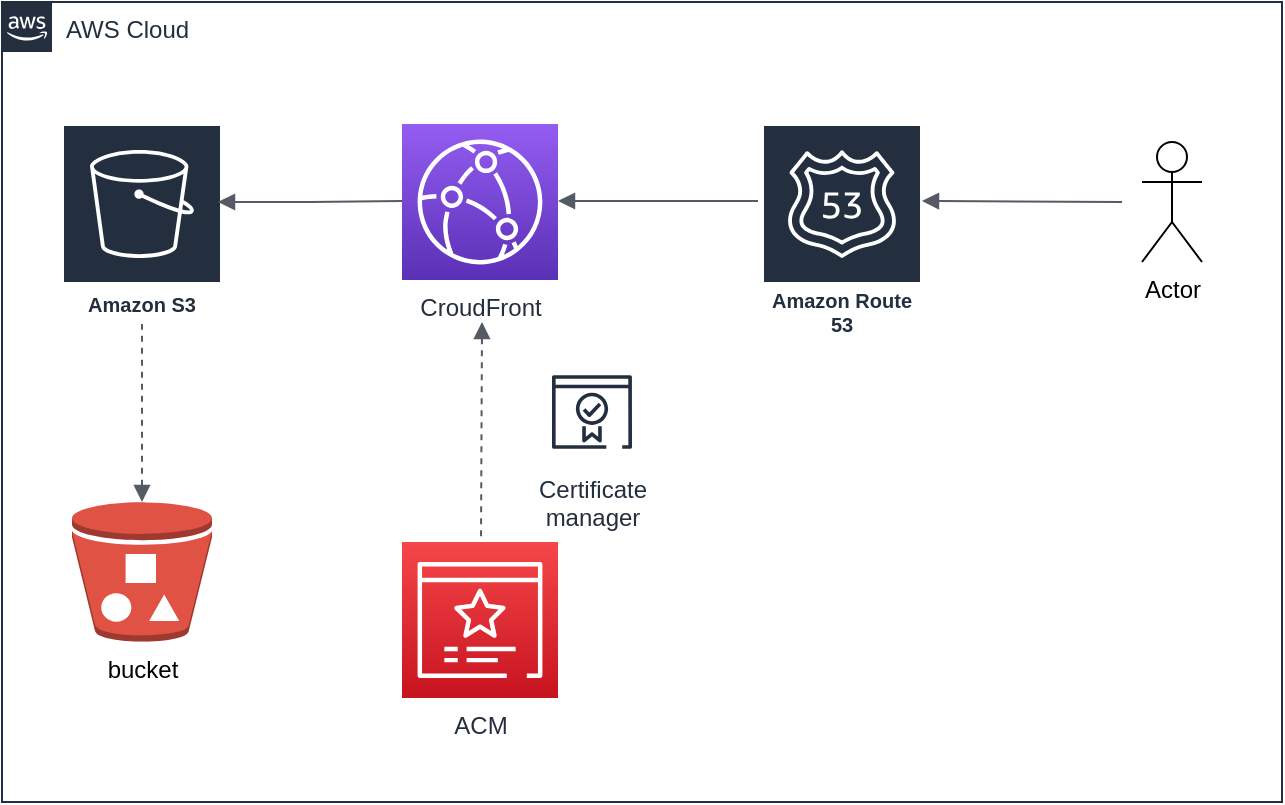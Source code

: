 <mxfile version="20.3.6" type="github">
  <diagram id="graV2fIx55GJFMhGc1bI" name="ページ1">
    <mxGraphModel dx="1422" dy="786" grid="1" gridSize="10" guides="1" tooltips="1" connect="1" arrows="1" fold="1" page="1" pageScale="1" pageWidth="827" pageHeight="1169" math="0" shadow="0">
      <root>
        <mxCell id="0" />
        <mxCell id="1" parent="0" />
        <mxCell id="8IXmFWGCk9ENjYUmSaxs-1" value="AWS Cloud" style="points=[[0,0],[0.25,0],[0.5,0],[0.75,0],[1,0],[1,0.25],[1,0.5],[1,0.75],[1,1],[0.75,1],[0.5,1],[0.25,1],[0,1],[0,0.75],[0,0.5],[0,0.25]];outlineConnect=0;gradientColor=none;html=1;whiteSpace=wrap;fontSize=12;fontStyle=0;container=1;pointerEvents=0;collapsible=0;recursiveResize=0;shape=mxgraph.aws4.group;grIcon=mxgraph.aws4.group_aws_cloud_alt;strokeColor=#232F3E;fillColor=none;verticalAlign=top;align=left;spacingLeft=30;fontColor=#232F3E;dashed=0;" vertex="1" parent="1">
          <mxGeometry x="80" width="640" height="400" as="geometry" />
        </mxCell>
        <mxCell id="8IXmFWGCk9ENjYUmSaxs-2" value="Actor" style="shape=umlActor;verticalLabelPosition=bottom;verticalAlign=top;html=1;" vertex="1" parent="8IXmFWGCk9ENjYUmSaxs-1">
          <mxGeometry x="570" y="70" width="30" height="60" as="geometry" />
        </mxCell>
        <mxCell id="8IXmFWGCk9ENjYUmSaxs-3" value="Amazon S3" style="sketch=0;outlineConnect=0;fontColor=#232F3E;gradientColor=none;strokeColor=#ffffff;fillColor=#232F3E;dashed=0;verticalLabelPosition=middle;verticalAlign=bottom;align=center;html=1;whiteSpace=wrap;fontSize=10;fontStyle=1;spacing=3;shape=mxgraph.aws4.productIcon;prIcon=mxgraph.aws4.s3;" vertex="1" parent="8IXmFWGCk9ENjYUmSaxs-1">
          <mxGeometry x="30" y="61" width="80" height="100" as="geometry" />
        </mxCell>
        <mxCell id="8IXmFWGCk9ENjYUmSaxs-4" value="bucket" style="outlineConnect=0;dashed=0;verticalLabelPosition=bottom;verticalAlign=top;align=center;html=1;shape=mxgraph.aws3.bucket_with_objects;fillColor=#E05243;gradientColor=none;" vertex="1" parent="8IXmFWGCk9ENjYUmSaxs-1">
          <mxGeometry x="35" y="250" width="70" height="69.75" as="geometry" />
        </mxCell>
        <mxCell id="8IXmFWGCk9ENjYUmSaxs-6" value="CroudFront" style="sketch=0;points=[[0,0,0],[0.25,0,0],[0.5,0,0],[0.75,0,0],[1,0,0],[0,1,0],[0.25,1,0],[0.5,1,0],[0.75,1,0],[1,1,0],[0,0.25,0],[0,0.5,0],[0,0.75,0],[1,0.25,0],[1,0.5,0],[1,0.75,0]];outlineConnect=0;fontColor=#232F3E;gradientColor=#945DF2;gradientDirection=north;fillColor=#5A30B5;strokeColor=#ffffff;dashed=0;verticalLabelPosition=bottom;verticalAlign=top;align=center;html=1;fontSize=12;fontStyle=0;aspect=fixed;shape=mxgraph.aws4.resourceIcon;resIcon=mxgraph.aws4.cloudfront;" vertex="1" parent="8IXmFWGCk9ENjYUmSaxs-1">
          <mxGeometry x="200" y="61" width="78" height="78" as="geometry" />
        </mxCell>
        <mxCell id="8IXmFWGCk9ENjYUmSaxs-7" value="Amazon Route 53" style="sketch=0;outlineConnect=0;fontColor=#232F3E;gradientColor=none;strokeColor=#ffffff;fillColor=#232F3E;dashed=0;verticalLabelPosition=middle;verticalAlign=bottom;align=center;html=1;whiteSpace=wrap;fontSize=10;fontStyle=1;spacing=3;shape=mxgraph.aws4.productIcon;prIcon=mxgraph.aws4.route_53;" vertex="1" parent="8IXmFWGCk9ENjYUmSaxs-1">
          <mxGeometry x="380" y="61" width="80" height="110" as="geometry" />
        </mxCell>
        <mxCell id="8IXmFWGCk9ENjYUmSaxs-9" value="Certificate&#xa;manager" style="sketch=0;outlineConnect=0;fontColor=#232F3E;gradientColor=none;strokeColor=#232F3E;fillColor=#ffffff;dashed=0;verticalLabelPosition=bottom;verticalAlign=top;align=center;html=1;fontSize=12;fontStyle=0;aspect=fixed;shape=mxgraph.aws4.resourceIcon;resIcon=mxgraph.aws4.certificate_manager_2;" vertex="1" parent="8IXmFWGCk9ENjYUmSaxs-1">
          <mxGeometry x="270" y="180" width="50" height="50" as="geometry" />
        </mxCell>
        <mxCell id="8IXmFWGCk9ENjYUmSaxs-10" value="ACM" style="sketch=0;points=[[0,0,0],[0.25,0,0],[0.5,0,0],[0.75,0,0],[1,0,0],[0,1,0],[0.25,1,0],[0.5,1,0],[0.75,1,0],[1,1,0],[0,0.25,0],[0,0.5,0],[0,0.75,0],[1,0.25,0],[1,0.5,0],[1,0.75,0]];outlineConnect=0;fontColor=#232F3E;gradientColor=#F54749;gradientDirection=north;fillColor=#C7131F;strokeColor=#ffffff;dashed=0;verticalLabelPosition=bottom;verticalAlign=top;align=center;html=1;fontSize=12;fontStyle=0;aspect=fixed;shape=mxgraph.aws4.resourceIcon;resIcon=mxgraph.aws4.certificate_manager_3;" vertex="1" parent="8IXmFWGCk9ENjYUmSaxs-1">
          <mxGeometry x="200" y="270" width="78" height="78" as="geometry" />
        </mxCell>
        <mxCell id="8IXmFWGCk9ENjYUmSaxs-12" value="" style="edgeStyle=elbowEdgeStyle;html=1;endArrow=none;startArrow=block;startFill=1;strokeColor=#545B64;rounded=0;exitX=1;exitY=0.5;exitDx=0;exitDy=0;exitPerimeter=0;" edge="1" parent="8IXmFWGCk9ENjYUmSaxs-1">
          <mxGeometry width="100" relative="1" as="geometry">
            <mxPoint x="108" y="100" as="sourcePoint" />
            <mxPoint x="200" y="99.5" as="targetPoint" />
          </mxGeometry>
        </mxCell>
        <mxCell id="8IXmFWGCk9ENjYUmSaxs-18" value="" style="edgeStyle=elbowEdgeStyle;html=1;endArrow=none;startArrow=block;startFill=1;strokeColor=#545B64;rounded=0;dashed=1;entryX=0.5;entryY=0;entryDx=0;entryDy=0;entryPerimeter=0;" edge="1" parent="8IXmFWGCk9ENjYUmSaxs-1" target="8IXmFWGCk9ENjYUmSaxs-10">
          <mxGeometry width="100" relative="1" as="geometry">
            <mxPoint x="240" y="160" as="sourcePoint" />
            <mxPoint x="240" y="250" as="targetPoint" />
          </mxGeometry>
        </mxCell>
        <mxCell id="8IXmFWGCk9ENjYUmSaxs-29" value="" style="edgeStyle=elbowEdgeStyle;html=1;endArrow=none;startArrow=block;startFill=1;strokeColor=#545B64;rounded=0;dashed=1;" edge="1" parent="8IXmFWGCk9ENjYUmSaxs-1" target="8IXmFWGCk9ENjYUmSaxs-3">
          <mxGeometry width="100" relative="1" as="geometry">
            <mxPoint x="70" y="250" as="sourcePoint" />
            <mxPoint x="170" y="298.25" as="targetPoint" />
          </mxGeometry>
        </mxCell>
        <mxCell id="8IXmFWGCk9ENjYUmSaxs-30" value="" style="edgeStyle=elbowEdgeStyle;html=1;endArrow=none;startArrow=block;startFill=1;strokeColor=#545B64;rounded=0;" edge="1" parent="8IXmFWGCk9ENjYUmSaxs-1">
          <mxGeometry width="100" relative="1" as="geometry">
            <mxPoint x="278" y="99.5" as="sourcePoint" />
            <mxPoint x="378" y="99.5" as="targetPoint" />
          </mxGeometry>
        </mxCell>
        <mxCell id="8IXmFWGCk9ENjYUmSaxs-31" value="" style="html=1;endArrow=none;startArrow=block;startFill=1;strokeColor=#545B64;rounded=0;" edge="1" parent="8IXmFWGCk9ENjYUmSaxs-1">
          <mxGeometry width="100" relative="1" as="geometry">
            <mxPoint x="460" y="99.5" as="sourcePoint" />
            <mxPoint x="560" y="100" as="targetPoint" />
          </mxGeometry>
        </mxCell>
      </root>
    </mxGraphModel>
  </diagram>
</mxfile>
